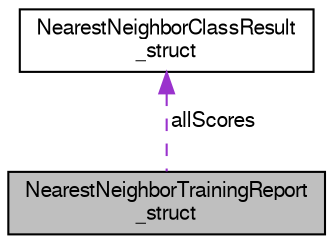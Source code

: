 digraph "NearestNeighborTrainingReport_struct"
{
  bgcolor="transparent";
  edge [fontname="FreeSans",fontsize="10",labelfontname="FreeSans",labelfontsize="10"];
  node [fontname="FreeSans",fontsize="10",shape=record];
  Node1 [label="NearestNeighborTrainingReport\l_struct",height=0.2,width=0.4,color="black", fillcolor="grey75", style="filled" fontcolor="black"];
  Node2 -> Node1 [dir="back",color="darkorchid3",fontsize="10",style="dashed",label=" allScores" ,fontname="FreeSans"];
  Node2 [label="NearestNeighborClassResult\l_struct",height=0.2,width=0.4,color="black",URL="$struct_nearest_neighbor_class_result__struct.html"];
}
